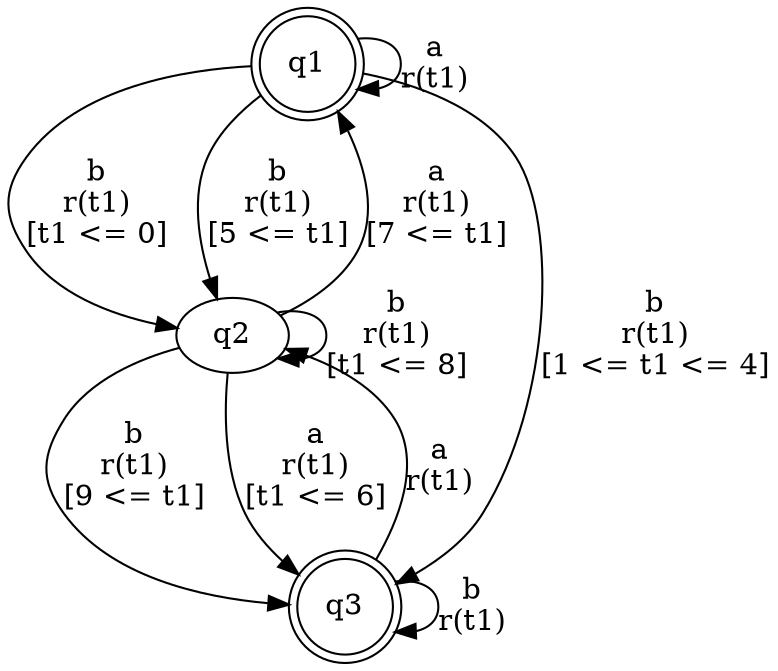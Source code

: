 digraph L {
	qq1[label=q1 shape=doublecircle]
	qq2[label=q2]
	qq3[label=q3 shape=doublecircle]
	qq1 -> qq2[label="b\nr(t1)\n[t1 <= 0]"]
	qq2 -> qq1[label="a\nr(t1)\n[7 <= t1]"]
	qq2 -> qq3[label="b\nr(t1)\n[9 <= t1]"]
	qq3 -> qq2[label="a\nr(t1)\n"]
	qq3 -> qq3[label="b\nr(t1)\n"]
	qq2 -> qq2[label="b\nr(t1)\n[t1 <= 8]"]
	qq2 -> qq3[label="a\nr(t1)\n[t1 <= 6]"]
	qq1 -> qq1[label="a\nr(t1)\n"]
	qq1 -> qq2[label="b\nr(t1)\n[5 <= t1]"]
	qq1 -> qq3[label="b\nr(t1)\n[1 <= t1 <= 4]"]
}
